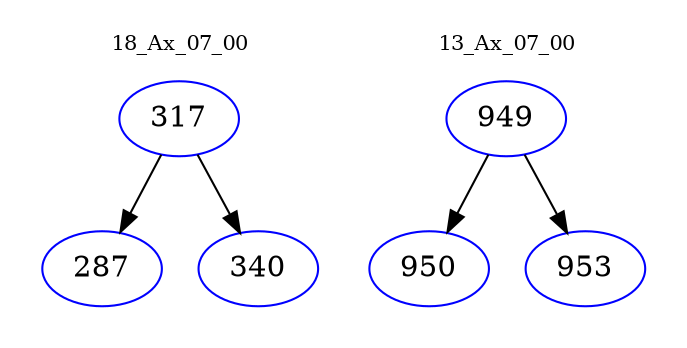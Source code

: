 digraph{
subgraph cluster_0 {
color = white
label = "18_Ax_07_00";
fontsize=10;
T0_317 [label="317", color="blue"]
T0_317 -> T0_287 [color="black"]
T0_287 [label="287", color="blue"]
T0_317 -> T0_340 [color="black"]
T0_340 [label="340", color="blue"]
}
subgraph cluster_1 {
color = white
label = "13_Ax_07_00";
fontsize=10;
T1_949 [label="949", color="blue"]
T1_949 -> T1_950 [color="black"]
T1_950 [label="950", color="blue"]
T1_949 -> T1_953 [color="black"]
T1_953 [label="953", color="blue"]
}
}
